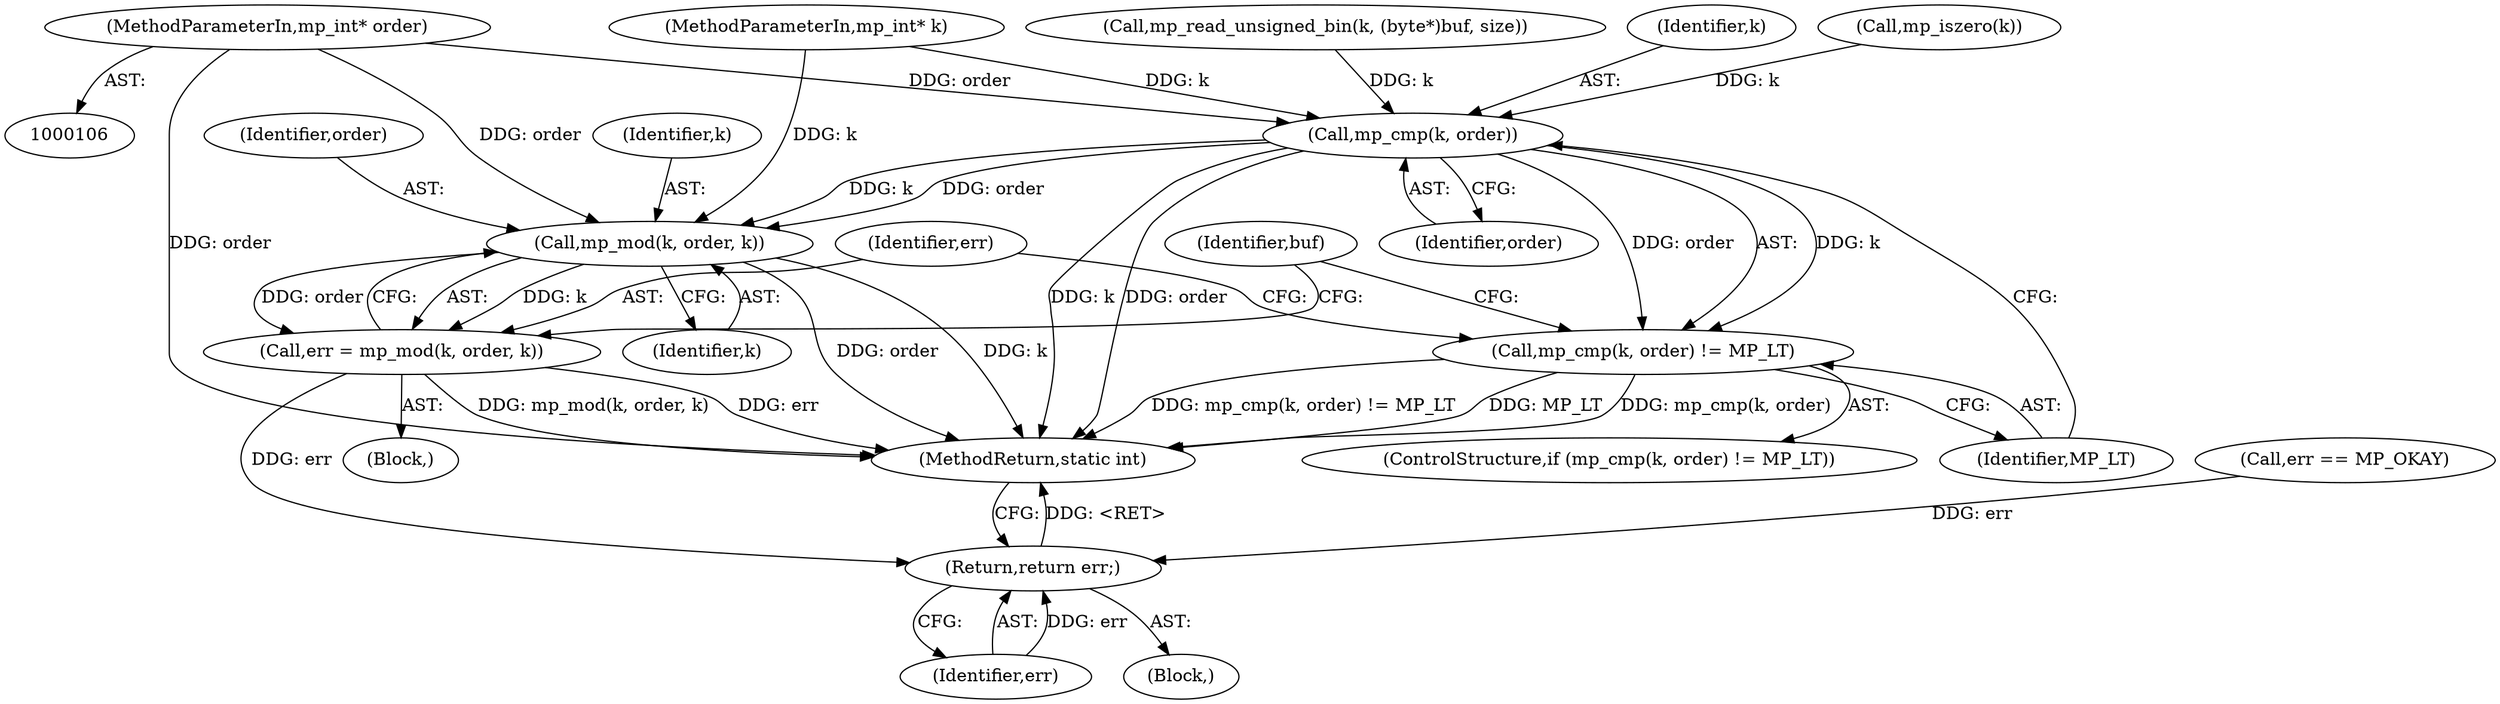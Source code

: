 digraph "0_wolfssl_9b9568d500f31f964af26ba8d01e542e1f27e5ca@pointer" {
"1000110" [label="(MethodParameterIn,mp_int* order)"];
"1000169" [label="(Call,mp_cmp(k, order))"];
"1000168" [label="(Call,mp_cmp(k, order) != MP_LT)"];
"1000176" [label="(Call,mp_mod(k, order, k))"];
"1000174" [label="(Call,err = mp_mod(k, order, k))"];
"1000187" [label="(Return,return err;)"];
"1000110" [label="(MethodParameterIn,mp_int* order)"];
"1000177" [label="(Identifier,k)"];
"1000109" [label="(MethodParameterIn,mp_int* k)"];
"1000172" [label="(Identifier,MP_LT)"];
"1000167" [label="(ControlStructure,if (mp_cmp(k, order) != MP_LT))"];
"1000170" [label="(Identifier,k)"];
"1000181" [label="(Identifier,buf)"];
"1000187" [label="(Return,return err;)"];
"1000189" [label="(MethodReturn,static int)"];
"1000179" [label="(Identifier,k)"];
"1000171" [label="(Identifier,order)"];
"1000169" [label="(Call,mp_cmp(k, order))"];
"1000174" [label="(Call,err = mp_mod(k, order, k))"];
"1000188" [label="(Identifier,err)"];
"1000168" [label="(Call,mp_cmp(k, order) != MP_LT)"];
"1000156" [label="(Call,mp_iszero(k))"];
"1000176" [label="(Call,mp_mod(k, order, k))"];
"1000163" [label="(Call,err == MP_OKAY)"];
"1000175" [label="(Identifier,err)"];
"1000173" [label="(Block,)"];
"1000178" [label="(Identifier,order)"];
"1000111" [label="(Block,)"];
"1000143" [label="(Call,mp_read_unsigned_bin(k, (byte*)buf, size))"];
"1000110" -> "1000106"  [label="AST: "];
"1000110" -> "1000189"  [label="DDG: order"];
"1000110" -> "1000169"  [label="DDG: order"];
"1000110" -> "1000176"  [label="DDG: order"];
"1000169" -> "1000168"  [label="AST: "];
"1000169" -> "1000171"  [label="CFG: "];
"1000170" -> "1000169"  [label="AST: "];
"1000171" -> "1000169"  [label="AST: "];
"1000172" -> "1000169"  [label="CFG: "];
"1000169" -> "1000189"  [label="DDG: order"];
"1000169" -> "1000189"  [label="DDG: k"];
"1000169" -> "1000168"  [label="DDG: k"];
"1000169" -> "1000168"  [label="DDG: order"];
"1000156" -> "1000169"  [label="DDG: k"];
"1000143" -> "1000169"  [label="DDG: k"];
"1000109" -> "1000169"  [label="DDG: k"];
"1000169" -> "1000176"  [label="DDG: k"];
"1000169" -> "1000176"  [label="DDG: order"];
"1000168" -> "1000167"  [label="AST: "];
"1000168" -> "1000172"  [label="CFG: "];
"1000172" -> "1000168"  [label="AST: "];
"1000175" -> "1000168"  [label="CFG: "];
"1000181" -> "1000168"  [label="CFG: "];
"1000168" -> "1000189"  [label="DDG: MP_LT"];
"1000168" -> "1000189"  [label="DDG: mp_cmp(k, order)"];
"1000168" -> "1000189"  [label="DDG: mp_cmp(k, order) != MP_LT"];
"1000176" -> "1000174"  [label="AST: "];
"1000176" -> "1000179"  [label="CFG: "];
"1000177" -> "1000176"  [label="AST: "];
"1000178" -> "1000176"  [label="AST: "];
"1000179" -> "1000176"  [label="AST: "];
"1000174" -> "1000176"  [label="CFG: "];
"1000176" -> "1000189"  [label="DDG: k"];
"1000176" -> "1000189"  [label="DDG: order"];
"1000176" -> "1000174"  [label="DDG: k"];
"1000176" -> "1000174"  [label="DDG: order"];
"1000109" -> "1000176"  [label="DDG: k"];
"1000174" -> "1000173"  [label="AST: "];
"1000175" -> "1000174"  [label="AST: "];
"1000181" -> "1000174"  [label="CFG: "];
"1000174" -> "1000189"  [label="DDG: mp_mod(k, order, k)"];
"1000174" -> "1000189"  [label="DDG: err"];
"1000174" -> "1000187"  [label="DDG: err"];
"1000187" -> "1000111"  [label="AST: "];
"1000187" -> "1000188"  [label="CFG: "];
"1000188" -> "1000187"  [label="AST: "];
"1000189" -> "1000187"  [label="CFG: "];
"1000187" -> "1000189"  [label="DDG: <RET>"];
"1000188" -> "1000187"  [label="DDG: err"];
"1000163" -> "1000187"  [label="DDG: err"];
}
